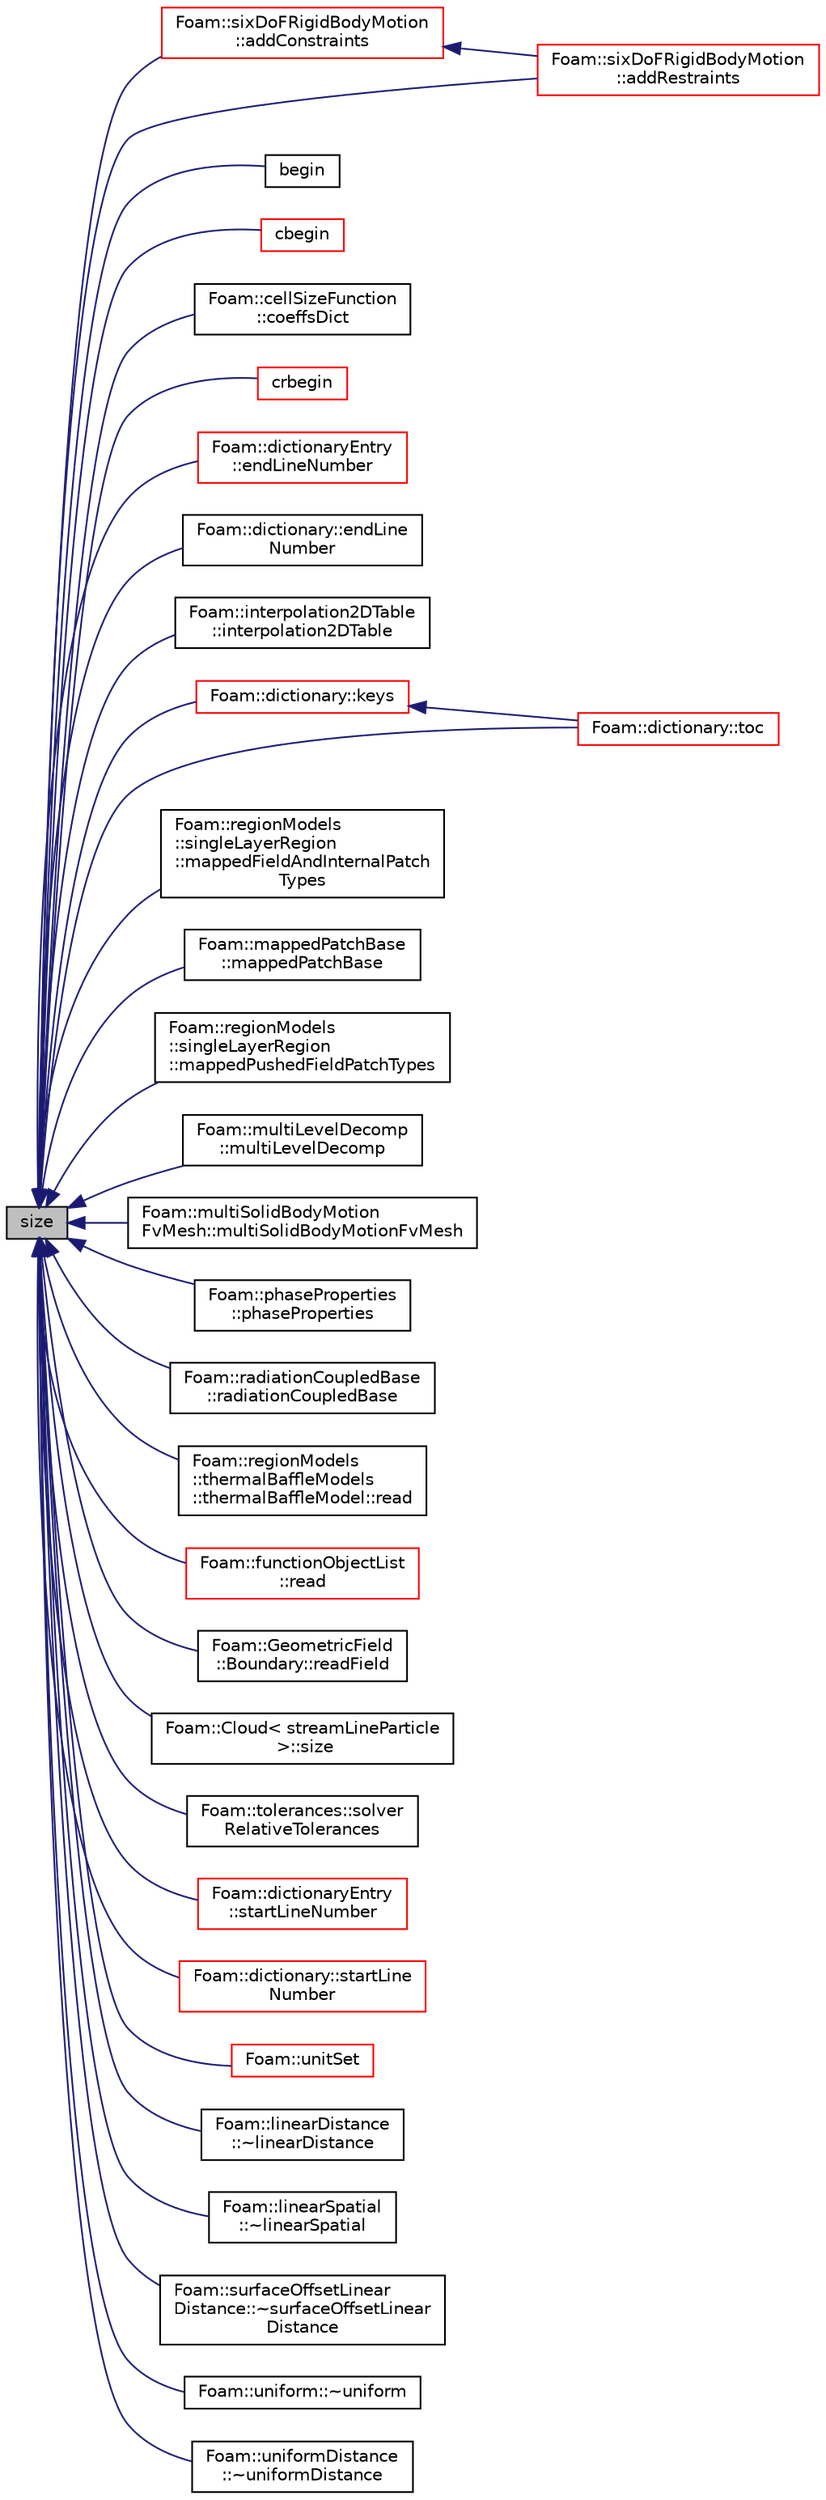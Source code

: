 digraph "size"
{
  bgcolor="transparent";
  edge [fontname="Helvetica",fontsize="10",labelfontname="Helvetica",labelfontsize="10"];
  node [fontname="Helvetica",fontsize="10",shape=record];
  rankdir="LR";
  Node1 [label="size",height=0.2,width=0.4,color="black", fillcolor="grey75", style="filled", fontcolor="black"];
  Node1 -> Node2 [dir="back",color="midnightblue",fontsize="10",style="solid",fontname="Helvetica"];
  Node2 [label="Foam::sixDoFRigidBodyMotion\l::addConstraints",height=0.2,width=0.4,color="red",URL="$a02407.html#a23dd71414ffe550535f783a02bea023b",tooltip="Add restraints to the motion, public to allow external. "];
  Node2 -> Node3 [dir="back",color="midnightblue",fontsize="10",style="solid",fontname="Helvetica"];
  Node3 [label="Foam::sixDoFRigidBodyMotion\l::addRestraints",height=0.2,width=0.4,color="red",URL="$a02407.html#aab527a28d55b5ef6f92763390ca4f50d",tooltip="Add restraints to the motion, public to allow external. "];
  Node1 -> Node3 [dir="back",color="midnightblue",fontsize="10",style="solid",fontname="Helvetica"];
  Node1 -> Node4 [dir="back",color="midnightblue",fontsize="10",style="solid",fontname="Helvetica"];
  Node4 [label="begin",height=0.2,width=0.4,color="black",URL="$a00581.html#a976410481b9103df5f97815552539137"];
  Node1 -> Node5 [dir="back",color="midnightblue",fontsize="10",style="solid",fontname="Helvetica"];
  Node5 [label="cbegin",height=0.2,width=0.4,color="red",URL="$a00581.html#a67d10de0403495215455b7d31ba05a0f"];
  Node1 -> Node6 [dir="back",color="midnightblue",fontsize="10",style="solid",fontname="Helvetica"];
  Node6 [label="Foam::cellSizeFunction\l::coeffsDict",height=0.2,width=0.4,color="black",URL="$a00232.html#a2542ad581af982c3f818094e5dbccdfa",tooltip="Const access to the details dictionary. "];
  Node1 -> Node7 [dir="back",color="midnightblue",fontsize="10",style="solid",fontname="Helvetica"];
  Node7 [label="crbegin",height=0.2,width=0.4,color="red",URL="$a00581.html#a93ff121259aed76f7e68b3c576e84b76"];
  Node1 -> Node8 [dir="back",color="midnightblue",fontsize="10",style="solid",fontname="Helvetica"];
  Node8 [label="Foam::dictionaryEntry\l::endLineNumber",height=0.2,width=0.4,color="red",URL="$a00534.html#a81a390bbf17cc67ee0259de115528a01",tooltip="Return line number of last token in dictionary. "];
  Node1 -> Node9 [dir="back",color="midnightblue",fontsize="10",style="solid",fontname="Helvetica"];
  Node9 [label="Foam::dictionary::endLine\lNumber",height=0.2,width=0.4,color="black",URL="$a00532.html#a81a390bbf17cc67ee0259de115528a01",tooltip="Return line number of last token in dictionary. "];
  Node1 -> Node10 [dir="back",color="midnightblue",fontsize="10",style="solid",fontname="Helvetica"];
  Node10 [label="Foam::interpolation2DTable\l::interpolation2DTable",height=0.2,width=0.4,color="black",URL="$a01176.html#a6682986f0fdde80e1eae849f88aa9625",tooltip="Construct copy. "];
  Node1 -> Node11 [dir="back",color="midnightblue",fontsize="10",style="solid",fontname="Helvetica"];
  Node11 [label="Foam::dictionary::keys",height=0.2,width=0.4,color="red",URL="$a00532.html#a49c635d77dcc69faaddc1d716d0a5c26",tooltip="Return the list of available keys or patterns. "];
  Node11 -> Node12 [dir="back",color="midnightblue",fontsize="10",style="solid",fontname="Helvetica"];
  Node12 [label="Foam::dictionary::toc",height=0.2,width=0.4,color="red",URL="$a00532.html#a0f6e0082a283505ed197ce3e0498326b",tooltip="Return the table of contents. "];
  Node1 -> Node13 [dir="back",color="midnightblue",fontsize="10",style="solid",fontname="Helvetica"];
  Node13 [label="Foam::regionModels\l::singleLayerRegion\l::mappedFieldAndInternalPatch\lTypes",height=0.2,width=0.4,color="black",URL="$a02398.html#a1ccd593356663813419f8d65ff5e2e81"];
  Node1 -> Node14 [dir="back",color="midnightblue",fontsize="10",style="solid",fontname="Helvetica"];
  Node14 [label="Foam::mappedPatchBase\l::mappedPatchBase",height=0.2,width=0.4,color="black",URL="$a01457.html#ae57903ca8bbfe2944acf6a2cc72acc1e",tooltip="Construct from dictionary. "];
  Node1 -> Node15 [dir="back",color="midnightblue",fontsize="10",style="solid",fontname="Helvetica"];
  Node15 [label="Foam::regionModels\l::singleLayerRegion\l::mappedPushedFieldPatchTypes",height=0.2,width=0.4,color="black",URL="$a02398.html#a7be31a74ccb28485563ae10e9e1c2190"];
  Node1 -> Node16 [dir="back",color="midnightblue",fontsize="10",style="solid",fontname="Helvetica"];
  Node16 [label="Foam::multiLevelDecomp\l::multiLevelDecomp",height=0.2,width=0.4,color="black",URL="$a01587.html#ab2f78cae2465efe01e3177b9aa8a5eca",tooltip="Construct given the decomposition dictionary. "];
  Node1 -> Node17 [dir="back",color="midnightblue",fontsize="10",style="solid",fontname="Helvetica"];
  Node17 [label="Foam::multiSolidBodyMotion\lFvMesh::multiSolidBodyMotionFvMesh",height=0.2,width=0.4,color="black",URL="$a01600.html#a51e921d3df17b3742d31ef77f0732942",tooltip="Construct from IOobject. "];
  Node1 -> Node18 [dir="back",color="midnightblue",fontsize="10",style="solid",fontname="Helvetica"];
  Node18 [label="Foam::phaseProperties\l::phaseProperties",height=0.2,width=0.4,color="black",URL="$a01889.html#a3b5b875ef8e2fad3fc424b37904a1446",tooltip="Construct from Istream. "];
  Node1 -> Node19 [dir="back",color="midnightblue",fontsize="10",style="solid",fontname="Helvetica"];
  Node19 [label="Foam::radiationCoupledBase\l::radiationCoupledBase",height=0.2,width=0.4,color="black",URL="$a02117.html#a6f09f21a47457f4b1717bdbf0f5ab283",tooltip="Construct from patch and dictionary. "];
  Node1 -> Node20 [dir="back",color="midnightblue",fontsize="10",style="solid",fontname="Helvetica"];
  Node20 [label="Foam::regionModels\l::thermalBaffleModels\l::thermalBaffleModel::read",height=0.2,width=0.4,color="black",URL="$a02674.html#afac0600fef97b05534a595ce00b272ed",tooltip="Read control parameters from dictionary. "];
  Node1 -> Node21 [dir="back",color="midnightblue",fontsize="10",style="solid",fontname="Helvetica"];
  Node21 [label="Foam::functionObjectList\l::read",height=0.2,width=0.4,color="red",URL="$a00885.html#af816873151ddb0126e98bb2f914d8ed5",tooltip="Read and set the function objects if their data have changed. "];
  Node1 -> Node22 [dir="back",color="midnightblue",fontsize="10",style="solid",fontname="Helvetica"];
  Node22 [label="Foam::GeometricField\l::Boundary::readField",height=0.2,width=0.4,color="black",URL="$a00148.html#a3f719df03cac2568e710f1431a6c3af5",tooltip="Read the boundary field. "];
  Node1 -> Node23 [dir="back",color="midnightblue",fontsize="10",style="solid",fontname="Helvetica"];
  Node23 [label="Foam::Cloud\< streamLineParticle\l \>::size",height=0.2,width=0.4,color="black",URL="$a00277.html#a65cea301e2d6033c43932d12d91c792f"];
  Node1 -> Node24 [dir="back",color="midnightblue",fontsize="10",style="solid",fontname="Helvetica"];
  Node24 [label="Foam::tolerances::solver\lRelativeTolerances",height=0.2,width=0.4,color="black",URL="$a02716.html#a4ccdd40445665d500e26e70ff864bf17"];
  Node1 -> Node25 [dir="back",color="midnightblue",fontsize="10",style="solid",fontname="Helvetica"];
  Node25 [label="Foam::dictionaryEntry\l::startLineNumber",height=0.2,width=0.4,color="red",URL="$a00534.html#a2535f3d5b5cb39190c77ef00839a93dc",tooltip="Return line number of first token in dictionary. "];
  Node1 -> Node26 [dir="back",color="midnightblue",fontsize="10",style="solid",fontname="Helvetica"];
  Node26 [label="Foam::dictionary::startLine\lNumber",height=0.2,width=0.4,color="red",URL="$a00532.html#a2535f3d5b5cb39190c77ef00839a93dc",tooltip="Return line number of first token in dictionary. "];
  Node1 -> Node12 [dir="back",color="midnightblue",fontsize="10",style="solid",fontname="Helvetica"];
  Node1 -> Node27 [dir="back",color="midnightblue",fontsize="10",style="solid",fontname="Helvetica"];
  Node27 [label="Foam::unitSet",height=0.2,width=0.4,color="red",URL="$a10936.html#a86ae6ae2ab61e05a912b83008116a04e",tooltip="Set of all dimensions. "];
  Node1 -> Node28 [dir="back",color="midnightblue",fontsize="10",style="solid",fontname="Helvetica"];
  Node28 [label="Foam::linearDistance\l::~linearDistance",height=0.2,width=0.4,color="black",URL="$a01369.html#a2b1f2abb75854ac323bc43c42d82efc9",tooltip="Destructor. "];
  Node1 -> Node29 [dir="back",color="midnightblue",fontsize="10",style="solid",fontname="Helvetica"];
  Node29 [label="Foam::linearSpatial\l::~linearSpatial",height=0.2,width=0.4,color="black",URL="$a01375.html#a1f3c137238673afffeedcf1fb7d481b9",tooltip="Destructor. "];
  Node1 -> Node30 [dir="back",color="midnightblue",fontsize="10",style="solid",fontname="Helvetica"];
  Node30 [label="Foam::surfaceOffsetLinear\lDistance::~surfaceOffsetLinear\lDistance",height=0.2,width=0.4,color="black",URL="$a02580.html#a800fc1af2a3056b3db4bc4a0ec991cb5",tooltip="Destructor. "];
  Node1 -> Node31 [dir="back",color="midnightblue",fontsize="10",style="solid",fontname="Helvetica"];
  Node31 [label="Foam::uniform::~uniform",height=0.2,width=0.4,color="black",URL="$a02855.html#aa06537a5fc33d9b8119b0eb5155b4fb8",tooltip="Destructor. "];
  Node1 -> Node32 [dir="back",color="midnightblue",fontsize="10",style="solid",fontname="Helvetica"];
  Node32 [label="Foam::uniformDistance\l::~uniformDistance",height=0.2,width=0.4,color="black",URL="$a02859.html#aa238e4349d43edd0e7d1195e3fcf5736",tooltip="Destructor. "];
}
